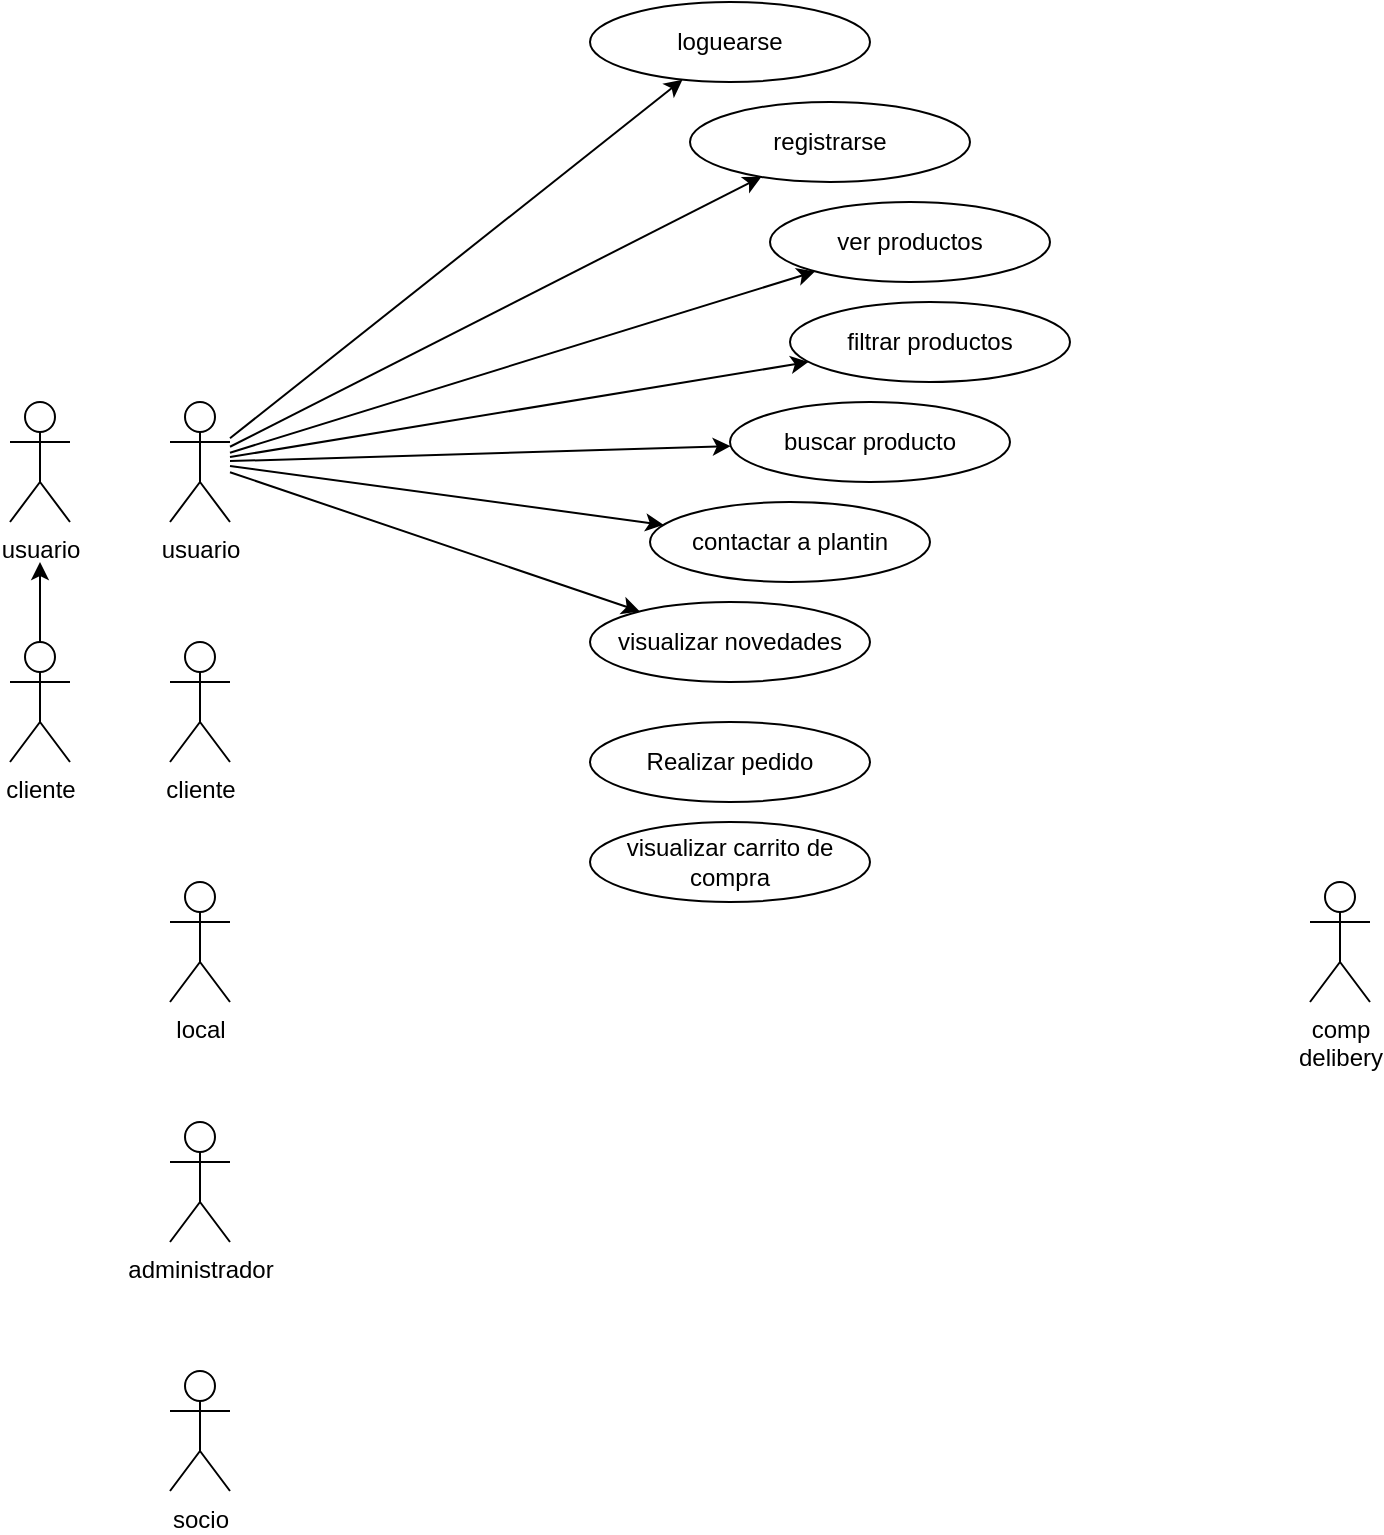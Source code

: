 <mxfile version="21.6.7" type="device">
  <diagram name="Página-1" id="kh2xwaiA-wLNrIT2rcYZ">
    <mxGraphModel dx="880" dy="1596" grid="1" gridSize="10" guides="1" tooltips="1" connect="1" arrows="1" fold="1" page="1" pageScale="1" pageWidth="827" pageHeight="1169" math="0" shadow="0">
      <root>
        <mxCell id="0" />
        <mxCell id="1" parent="0" />
        <mxCell id="1bLHogTg0dHGmXlVJYBw-1" value="local" style="shape=umlActor;verticalLabelPosition=bottom;verticalAlign=top;html=1;" vertex="1" parent="1">
          <mxGeometry x="90" y="280" width="30" height="60" as="geometry" />
        </mxCell>
        <mxCell id="1bLHogTg0dHGmXlVJYBw-3" value="loguearse" style="ellipse;whiteSpace=wrap;html=1;" vertex="1" parent="1">
          <mxGeometry x="300" y="-160" width="140" height="40" as="geometry" />
        </mxCell>
        <mxCell id="1bLHogTg0dHGmXlVJYBw-6" value="cliente" style="shape=umlActor;verticalLabelPosition=bottom;verticalAlign=top;html=1;" vertex="1" parent="1">
          <mxGeometry x="90" y="160" width="30" height="60" as="geometry" />
        </mxCell>
        <mxCell id="1bLHogTg0dHGmXlVJYBw-19" style="edgeStyle=none;rounded=0;orthogonalLoop=1;jettySize=auto;html=1;" edge="1" parent="1" source="1bLHogTg0dHGmXlVJYBw-7" target="1bLHogTg0dHGmXlVJYBw-3">
          <mxGeometry relative="1" as="geometry" />
        </mxCell>
        <mxCell id="1bLHogTg0dHGmXlVJYBw-20" style="edgeStyle=none;rounded=0;orthogonalLoop=1;jettySize=auto;html=1;" edge="1" parent="1" source="1bLHogTg0dHGmXlVJYBw-7" target="1bLHogTg0dHGmXlVJYBw-13">
          <mxGeometry relative="1" as="geometry" />
        </mxCell>
        <mxCell id="1bLHogTg0dHGmXlVJYBw-21" style="edgeStyle=none;rounded=0;orthogonalLoop=1;jettySize=auto;html=1;" edge="1" parent="1" source="1bLHogTg0dHGmXlVJYBw-7" target="1bLHogTg0dHGmXlVJYBw-14">
          <mxGeometry relative="1" as="geometry" />
        </mxCell>
        <mxCell id="1bLHogTg0dHGmXlVJYBw-22" style="edgeStyle=none;rounded=0;orthogonalLoop=1;jettySize=auto;html=1;" edge="1" parent="1" source="1bLHogTg0dHGmXlVJYBw-7" target="1bLHogTg0dHGmXlVJYBw-15">
          <mxGeometry relative="1" as="geometry" />
        </mxCell>
        <mxCell id="1bLHogTg0dHGmXlVJYBw-23" style="edgeStyle=none;rounded=0;orthogonalLoop=1;jettySize=auto;html=1;" edge="1" parent="1" source="1bLHogTg0dHGmXlVJYBw-7" target="1bLHogTg0dHGmXlVJYBw-16">
          <mxGeometry relative="1" as="geometry" />
        </mxCell>
        <mxCell id="1bLHogTg0dHGmXlVJYBw-24" style="edgeStyle=none;rounded=0;orthogonalLoop=1;jettySize=auto;html=1;" edge="1" parent="1" source="1bLHogTg0dHGmXlVJYBw-7" target="1bLHogTg0dHGmXlVJYBw-17">
          <mxGeometry relative="1" as="geometry" />
        </mxCell>
        <mxCell id="1bLHogTg0dHGmXlVJYBw-25" style="edgeStyle=none;rounded=0;orthogonalLoop=1;jettySize=auto;html=1;" edge="1" parent="1" source="1bLHogTg0dHGmXlVJYBw-7" target="1bLHogTg0dHGmXlVJYBw-18">
          <mxGeometry relative="1" as="geometry" />
        </mxCell>
        <mxCell id="1bLHogTg0dHGmXlVJYBw-7" value="usuario" style="shape=umlActor;verticalLabelPosition=bottom;verticalAlign=top;html=1;" vertex="1" parent="1">
          <mxGeometry x="90" y="40" width="30" height="60" as="geometry" />
        </mxCell>
        <mxCell id="1bLHogTg0dHGmXlVJYBw-9" value="comp&lt;br&gt;delibery" style="shape=umlActor;verticalLabelPosition=bottom;verticalAlign=top;html=1;" vertex="1" parent="1">
          <mxGeometry x="660" y="280" width="30" height="60" as="geometry" />
        </mxCell>
        <mxCell id="1bLHogTg0dHGmXlVJYBw-10" value="socio" style="shape=umlActor;verticalLabelPosition=bottom;verticalAlign=top;html=1;" vertex="1" parent="1">
          <mxGeometry x="90" y="524.5" width="30" height="60" as="geometry" />
        </mxCell>
        <mxCell id="1bLHogTg0dHGmXlVJYBw-11" value="administrador" style="shape=umlActor;verticalLabelPosition=bottom;verticalAlign=top;html=1;" vertex="1" parent="1">
          <mxGeometry x="90" y="400" width="30" height="60" as="geometry" />
        </mxCell>
        <mxCell id="1bLHogTg0dHGmXlVJYBw-13" value="registrarse" style="ellipse;whiteSpace=wrap;html=1;" vertex="1" parent="1">
          <mxGeometry x="350" y="-110" width="140" height="40" as="geometry" />
        </mxCell>
        <mxCell id="1bLHogTg0dHGmXlVJYBw-14" value="ver productos" style="ellipse;whiteSpace=wrap;html=1;" vertex="1" parent="1">
          <mxGeometry x="390" y="-60" width="140" height="40" as="geometry" />
        </mxCell>
        <mxCell id="1bLHogTg0dHGmXlVJYBw-15" value="filtrar productos" style="ellipse;whiteSpace=wrap;html=1;" vertex="1" parent="1">
          <mxGeometry x="400" y="-10" width="140" height="40" as="geometry" />
        </mxCell>
        <mxCell id="1bLHogTg0dHGmXlVJYBw-16" value="buscar producto" style="ellipse;whiteSpace=wrap;html=1;" vertex="1" parent="1">
          <mxGeometry x="370" y="40" width="140" height="40" as="geometry" />
        </mxCell>
        <mxCell id="1bLHogTg0dHGmXlVJYBw-17" value="contactar a plantin" style="ellipse;whiteSpace=wrap;html=1;" vertex="1" parent="1">
          <mxGeometry x="330" y="90" width="140" height="40" as="geometry" />
        </mxCell>
        <mxCell id="1bLHogTg0dHGmXlVJYBw-18" value="visualizar novedades" style="ellipse;whiteSpace=wrap;html=1;" vertex="1" parent="1">
          <mxGeometry x="300" y="140" width="140" height="40" as="geometry" />
        </mxCell>
        <mxCell id="1bLHogTg0dHGmXlVJYBw-27" value="usuario" style="shape=umlActor;verticalLabelPosition=bottom;verticalAlign=top;html=1;" vertex="1" parent="1">
          <mxGeometry x="10" y="40" width="30" height="60" as="geometry" />
        </mxCell>
        <mxCell id="1bLHogTg0dHGmXlVJYBw-31" style="edgeStyle=none;rounded=0;orthogonalLoop=1;jettySize=auto;html=1;" edge="1" parent="1" source="1bLHogTg0dHGmXlVJYBw-28">
          <mxGeometry relative="1" as="geometry">
            <mxPoint x="25" y="120" as="targetPoint" />
          </mxGeometry>
        </mxCell>
        <mxCell id="1bLHogTg0dHGmXlVJYBw-28" value="cliente" style="shape=umlActor;verticalLabelPosition=bottom;verticalAlign=top;html=1;" vertex="1" parent="1">
          <mxGeometry x="10" y="160" width="30" height="60" as="geometry" />
        </mxCell>
        <mxCell id="1bLHogTg0dHGmXlVJYBw-33" value="Realizar pedido" style="ellipse;whiteSpace=wrap;html=1;" vertex="1" parent="1">
          <mxGeometry x="300" y="200" width="140" height="40" as="geometry" />
        </mxCell>
        <mxCell id="1bLHogTg0dHGmXlVJYBw-34" value="visualizar carrito de compra" style="ellipse;whiteSpace=wrap;html=1;" vertex="1" parent="1">
          <mxGeometry x="300" y="250" width="140" height="40" as="geometry" />
        </mxCell>
      </root>
    </mxGraphModel>
  </diagram>
</mxfile>
